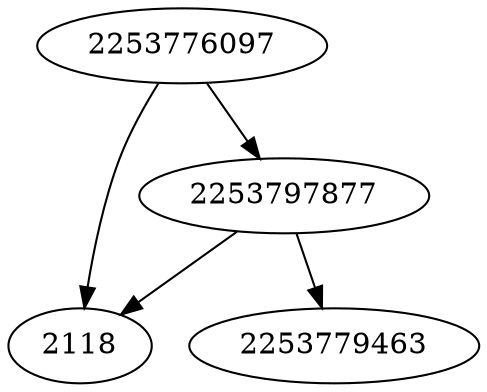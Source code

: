 strict digraph  {
2253776097;
2253797877;
2118;
2253779463;
2253776097 -> 2253797877;
2253776097 -> 2118;
2253797877 -> 2253779463;
2253797877 -> 2118;
}
